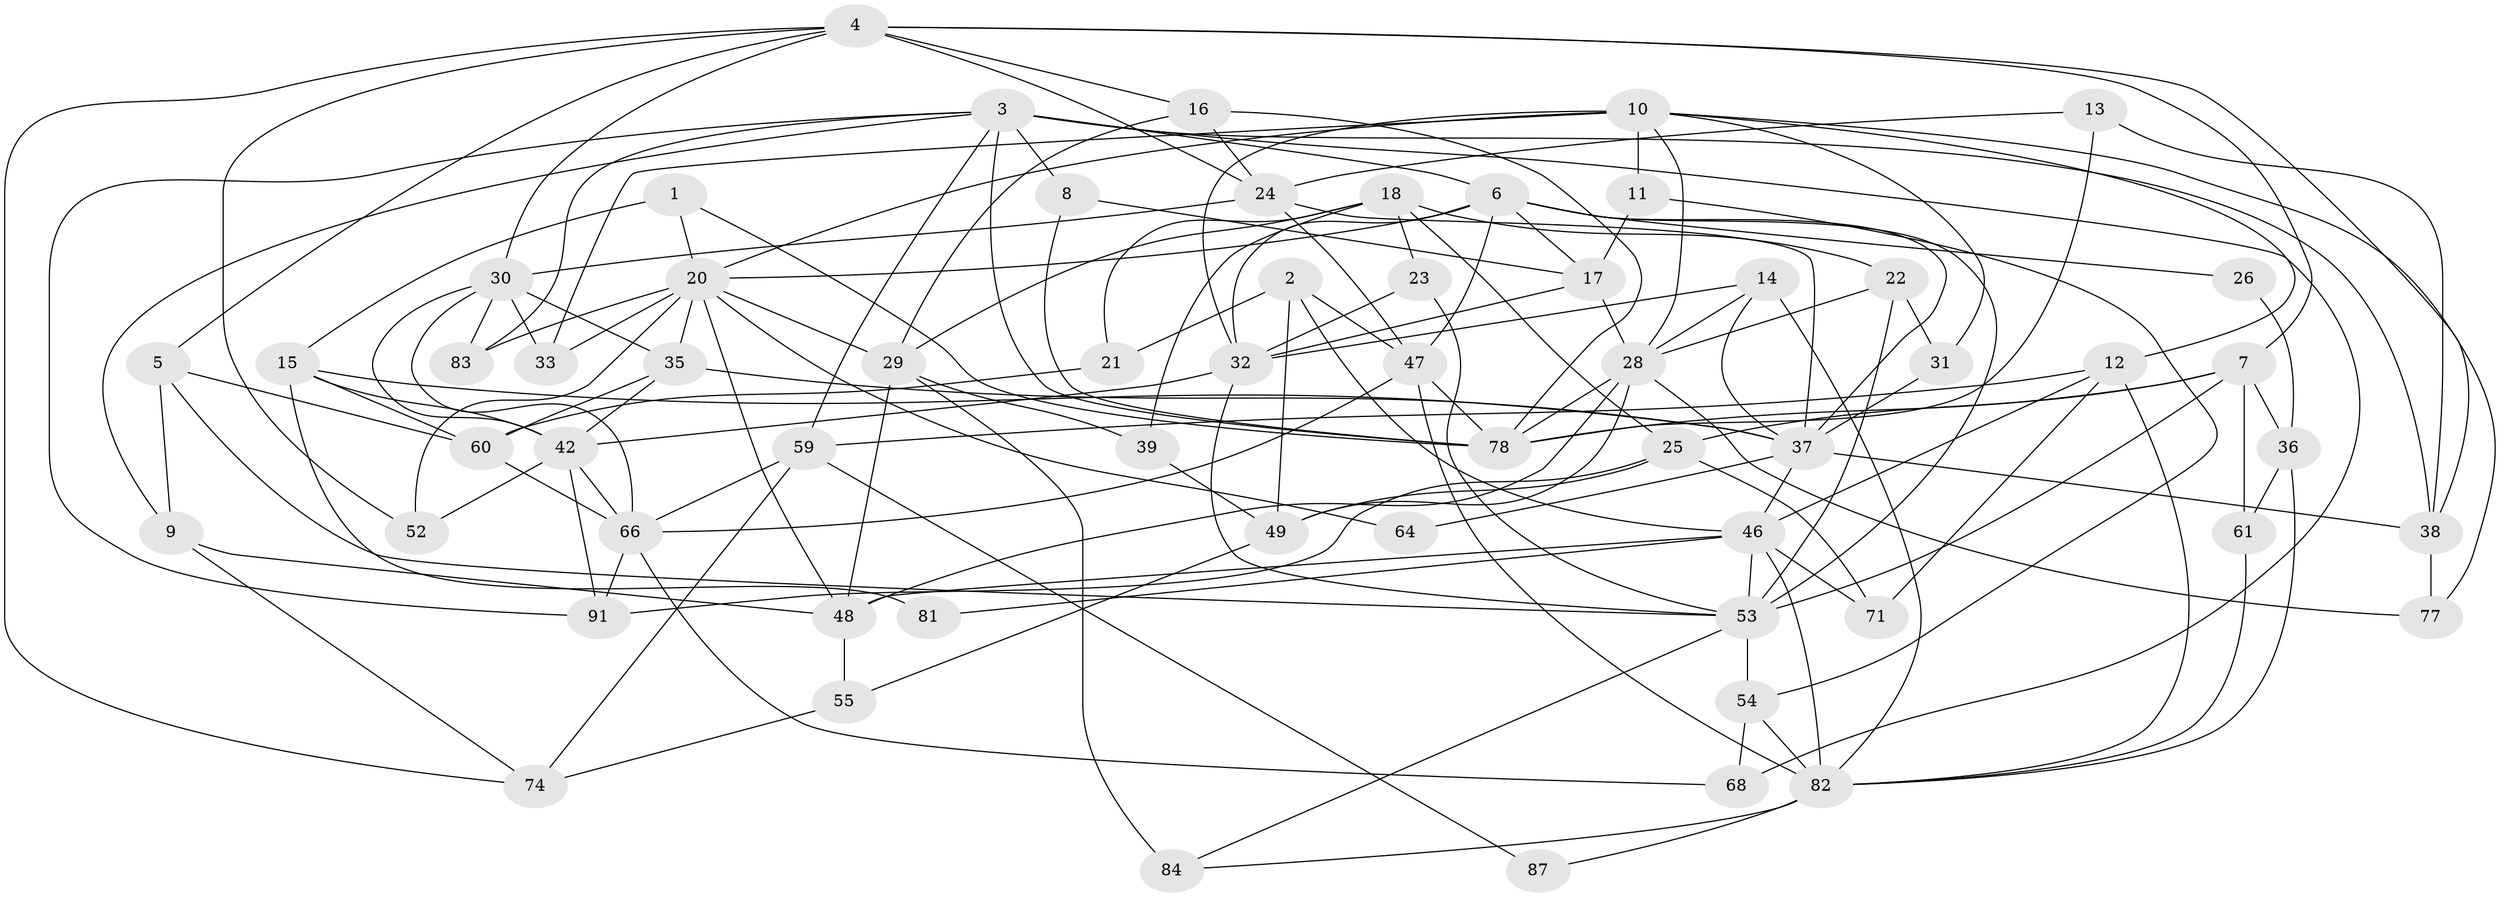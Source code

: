 // original degree distribution, {3: 0.29347826086956524, 4: 0.30434782608695654, 6: 0.10869565217391304, 5: 0.16304347826086957, 8: 0.010869565217391304, 2: 0.09782608695652174, 7: 0.021739130434782608}
// Generated by graph-tools (version 1.1) at 2025/42/03/06/25 10:42:01]
// undirected, 61 vertices, 151 edges
graph export_dot {
graph [start="1"]
  node [color=gray90,style=filled];
  1;
  2;
  3 [super="+72"];
  4 [super="+79"];
  5;
  6;
  7 [super="+62"];
  8;
  9 [super="+34"];
  10 [super="+27"];
  11;
  12 [super="+40"];
  13;
  14 [super="+19"];
  15 [super="+76"];
  16 [super="+56"];
  17 [super="+43"];
  18 [super="+51"];
  20 [super="+41"];
  21;
  22;
  23;
  24;
  25 [super="+73"];
  26;
  28 [super="+58"];
  29 [super="+65"];
  30 [super="+45"];
  31;
  32 [super="+92"];
  33;
  35 [super="+50"];
  36;
  37 [super="+44"];
  38 [super="+86"];
  39;
  42 [super="+63"];
  46 [super="+69"];
  47 [super="+70"];
  48 [super="+80"];
  49 [super="+89"];
  52;
  53 [super="+75"];
  54 [super="+57"];
  55;
  59 [super="+67"];
  60;
  61;
  64;
  66 [super="+90"];
  68;
  71;
  74;
  77;
  78 [super="+88"];
  81;
  82 [super="+85"];
  83;
  84;
  87;
  91;
  1 -- 15;
  1 -- 20;
  1 -- 78;
  2 -- 47;
  2 -- 21;
  2 -- 49;
  2 -- 46;
  3 -- 68;
  3 -- 8;
  3 -- 83;
  3 -- 59;
  3 -- 9;
  3 -- 38;
  3 -- 6;
  3 -- 91;
  3 -- 78;
  4 -- 7;
  4 -- 24;
  4 -- 52;
  4 -- 5;
  4 -- 74;
  4 -- 30;
  4 -- 16;
  4 -- 38;
  5 -- 60;
  5 -- 9;
  5 -- 53;
  6 -- 20;
  6 -- 17;
  6 -- 26;
  6 -- 37;
  6 -- 53;
  6 -- 32;
  6 -- 47;
  7 -- 78;
  7 -- 36;
  7 -- 61;
  7 -- 53;
  7 -- 25;
  8 -- 17;
  8 -- 78;
  9 -- 74;
  9 -- 48;
  10 -- 31;
  10 -- 33 [weight=2];
  10 -- 20;
  10 -- 32;
  10 -- 77;
  10 -- 11;
  10 -- 12;
  10 -- 28;
  11 -- 17;
  11 -- 54;
  12 -- 71;
  12 -- 82;
  12 -- 59;
  12 -- 46;
  13 -- 24;
  13 -- 78;
  13 -- 38;
  14 -- 32;
  14 -- 82;
  14 -- 28;
  14 -- 37;
  15 -- 42;
  15 -- 81;
  15 -- 60;
  15 -- 37;
  16 -- 78;
  16 -- 29;
  16 -- 24;
  17 -- 32;
  17 -- 28;
  18 -- 39;
  18 -- 22;
  18 -- 21;
  18 -- 25;
  18 -- 29;
  18 -- 23;
  20 -- 48;
  20 -- 52;
  20 -- 64;
  20 -- 33;
  20 -- 83;
  20 -- 29;
  20 -- 35;
  21 -- 60;
  22 -- 53;
  22 -- 31;
  22 -- 28;
  23 -- 53;
  23 -- 32;
  24 -- 30;
  24 -- 37;
  24 -- 47;
  25 -- 91;
  25 -- 49;
  25 -- 71;
  26 -- 36;
  28 -- 77;
  28 -- 48;
  28 -- 49;
  28 -- 78;
  29 -- 48;
  29 -- 84;
  29 -- 39;
  30 -- 83;
  30 -- 33;
  30 -- 66;
  30 -- 35;
  30 -- 42;
  31 -- 37;
  32 -- 42;
  32 -- 53;
  35 -- 37;
  35 -- 60;
  35 -- 42;
  36 -- 82;
  36 -- 61;
  37 -- 64;
  37 -- 38;
  37 -- 46;
  38 -- 77;
  39 -- 49;
  42 -- 52;
  42 -- 66;
  42 -- 91;
  46 -- 53;
  46 -- 71;
  46 -- 82;
  46 -- 81;
  46 -- 48;
  47 -- 66;
  47 -- 82;
  47 -- 78;
  48 -- 55;
  49 -- 55;
  53 -- 84;
  53 -- 54;
  54 -- 68;
  54 -- 82;
  55 -- 74;
  59 -- 66;
  59 -- 87;
  59 -- 74;
  60 -- 66;
  61 -- 82;
  66 -- 91;
  66 -- 68;
  82 -- 84;
  82 -- 87;
}
